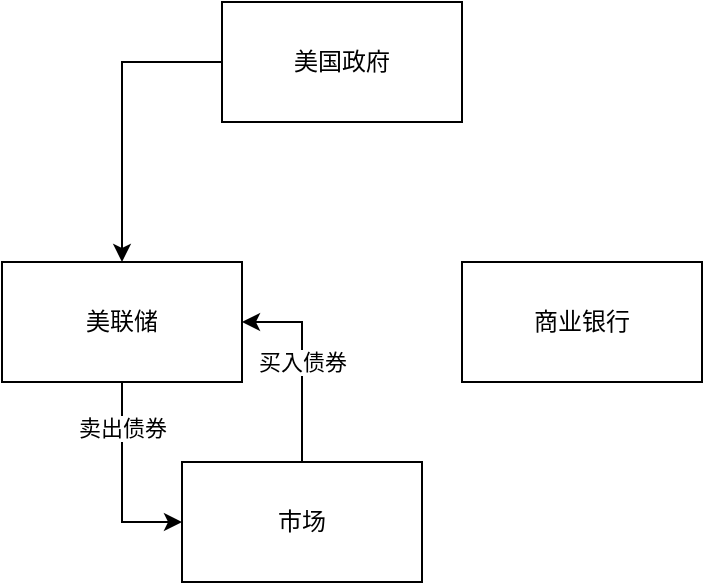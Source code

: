 <mxfile version="20.7.4" type="github">
  <diagram id="wKFNy3SVXV0N70M3Oacy" name="第 1 页">
    <mxGraphModel dx="794" dy="467" grid="1" gridSize="10" guides="1" tooltips="1" connect="1" arrows="1" fold="1" page="1" pageScale="1" pageWidth="827" pageHeight="1169" math="0" shadow="0">
      <root>
        <mxCell id="0" />
        <mxCell id="1" parent="0" />
        <mxCell id="RvZhpGBDHvtvQb7W8IzR-4" style="edgeStyle=orthogonalEdgeStyle;rounded=0;orthogonalLoop=1;jettySize=auto;html=1;entryX=0;entryY=0.5;entryDx=0;entryDy=0;" edge="1" parent="1" source="RvZhpGBDHvtvQb7W8IzR-1" target="RvZhpGBDHvtvQb7W8IzR-3">
          <mxGeometry relative="1" as="geometry" />
        </mxCell>
        <mxCell id="RvZhpGBDHvtvQb7W8IzR-5" value="卖出债券" style="edgeLabel;html=1;align=center;verticalAlign=middle;resizable=0;points=[];" vertex="1" connectable="0" parent="RvZhpGBDHvtvQb7W8IzR-4">
          <mxGeometry x="-0.54" relative="1" as="geometry">
            <mxPoint as="offset" />
          </mxGeometry>
        </mxCell>
        <mxCell id="RvZhpGBDHvtvQb7W8IzR-1" value="美联储" style="rounded=0;whiteSpace=wrap;html=1;" vertex="1" parent="1">
          <mxGeometry x="280" y="200" width="120" height="60" as="geometry" />
        </mxCell>
        <mxCell id="RvZhpGBDHvtvQb7W8IzR-2" value="商业银行" style="rounded=0;whiteSpace=wrap;html=1;" vertex="1" parent="1">
          <mxGeometry x="510" y="200" width="120" height="60" as="geometry" />
        </mxCell>
        <mxCell id="RvZhpGBDHvtvQb7W8IzR-6" value="买入债券" style="edgeStyle=orthogonalEdgeStyle;rounded=0;orthogonalLoop=1;jettySize=auto;html=1;entryX=1;entryY=0.5;entryDx=0;entryDy=0;" edge="1" parent="1" source="RvZhpGBDHvtvQb7W8IzR-3" target="RvZhpGBDHvtvQb7W8IzR-1">
          <mxGeometry relative="1" as="geometry" />
        </mxCell>
        <mxCell id="RvZhpGBDHvtvQb7W8IzR-3" value="市场" style="rounded=0;whiteSpace=wrap;html=1;" vertex="1" parent="1">
          <mxGeometry x="370" y="300" width="120" height="60" as="geometry" />
        </mxCell>
        <mxCell id="RvZhpGBDHvtvQb7W8IzR-8" style="edgeStyle=orthogonalEdgeStyle;rounded=0;orthogonalLoop=1;jettySize=auto;html=1;" edge="1" parent="1" source="RvZhpGBDHvtvQb7W8IzR-7" target="RvZhpGBDHvtvQb7W8IzR-1">
          <mxGeometry relative="1" as="geometry">
            <Array as="points">
              <mxPoint x="340" y="100" />
            </Array>
          </mxGeometry>
        </mxCell>
        <mxCell id="RvZhpGBDHvtvQb7W8IzR-7" value="美国政府" style="rounded=0;whiteSpace=wrap;html=1;" vertex="1" parent="1">
          <mxGeometry x="390" y="70" width="120" height="60" as="geometry" />
        </mxCell>
      </root>
    </mxGraphModel>
  </diagram>
</mxfile>
